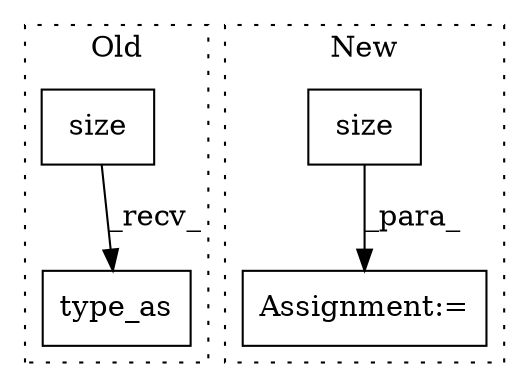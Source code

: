digraph G {
subgraph cluster0 {
1 [label="type_as" a="32" s="362,375" l="8,1" shape="box"];
3 [label="size" a="32" s="354" l="6" shape="box"];
label = "Old";
style="dotted";
}
subgraph cluster1 {
2 [label="size" a="32" s="389,396" l="5,1" shape="box"];
4 [label="Assignment:=" a="7" s="464" l="1" shape="box"];
label = "New";
style="dotted";
}
2 -> 4 [label="_para_"];
3 -> 1 [label="_recv_"];
}